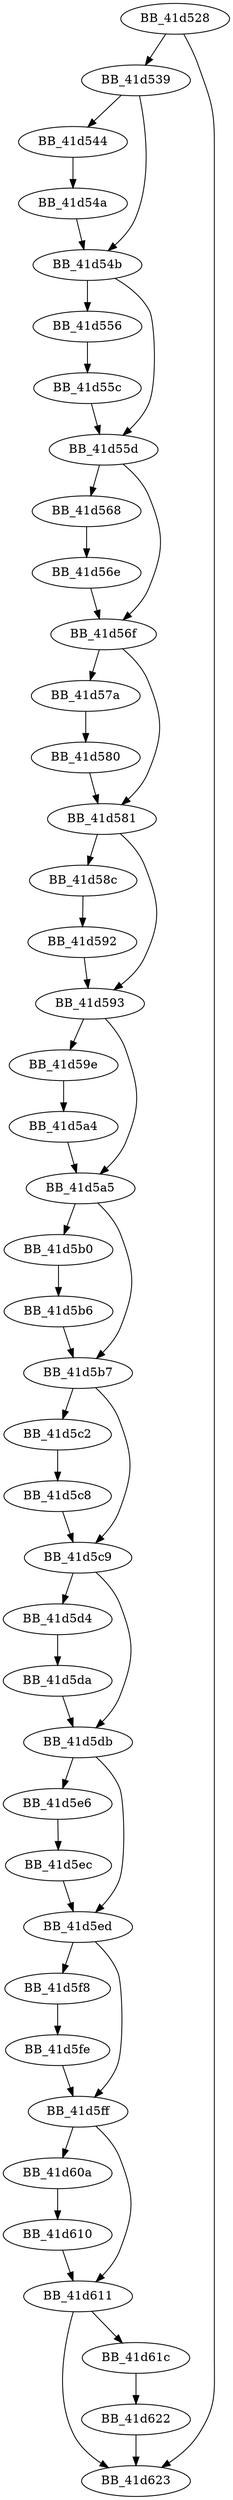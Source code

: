 DiGraph ___free_lconv_mon{
BB_41d528->BB_41d539
BB_41d528->BB_41d623
BB_41d539->BB_41d544
BB_41d539->BB_41d54b
BB_41d544->BB_41d54a
BB_41d54a->BB_41d54b
BB_41d54b->BB_41d556
BB_41d54b->BB_41d55d
BB_41d556->BB_41d55c
BB_41d55c->BB_41d55d
BB_41d55d->BB_41d568
BB_41d55d->BB_41d56f
BB_41d568->BB_41d56e
BB_41d56e->BB_41d56f
BB_41d56f->BB_41d57a
BB_41d56f->BB_41d581
BB_41d57a->BB_41d580
BB_41d580->BB_41d581
BB_41d581->BB_41d58c
BB_41d581->BB_41d593
BB_41d58c->BB_41d592
BB_41d592->BB_41d593
BB_41d593->BB_41d59e
BB_41d593->BB_41d5a5
BB_41d59e->BB_41d5a4
BB_41d5a4->BB_41d5a5
BB_41d5a5->BB_41d5b0
BB_41d5a5->BB_41d5b7
BB_41d5b0->BB_41d5b6
BB_41d5b6->BB_41d5b7
BB_41d5b7->BB_41d5c2
BB_41d5b7->BB_41d5c9
BB_41d5c2->BB_41d5c8
BB_41d5c8->BB_41d5c9
BB_41d5c9->BB_41d5d4
BB_41d5c9->BB_41d5db
BB_41d5d4->BB_41d5da
BB_41d5da->BB_41d5db
BB_41d5db->BB_41d5e6
BB_41d5db->BB_41d5ed
BB_41d5e6->BB_41d5ec
BB_41d5ec->BB_41d5ed
BB_41d5ed->BB_41d5f8
BB_41d5ed->BB_41d5ff
BB_41d5f8->BB_41d5fe
BB_41d5fe->BB_41d5ff
BB_41d5ff->BB_41d60a
BB_41d5ff->BB_41d611
BB_41d60a->BB_41d610
BB_41d610->BB_41d611
BB_41d611->BB_41d61c
BB_41d611->BB_41d623
BB_41d61c->BB_41d622
BB_41d622->BB_41d623
}

